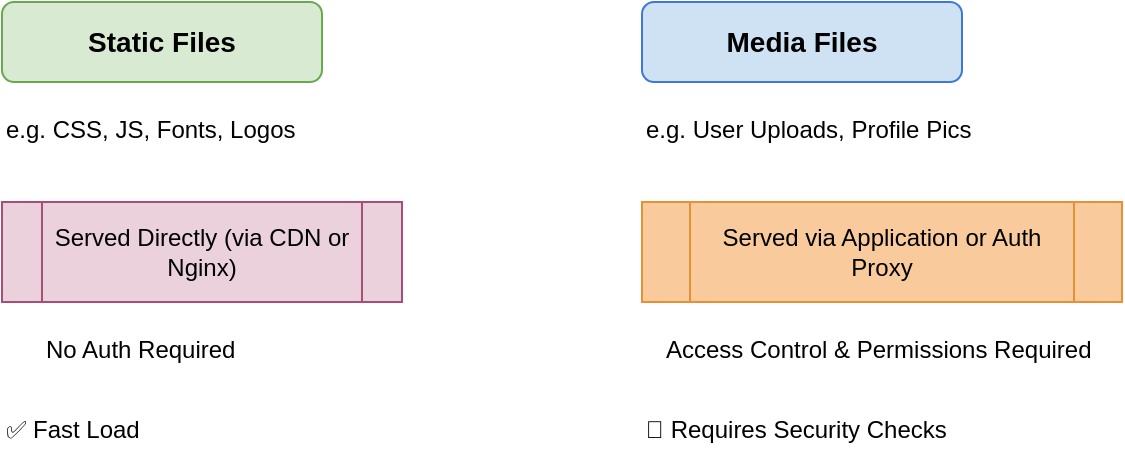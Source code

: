 <mxfile version="27.1.5">
  <diagram name="Static vs Media Files" id="tLDBjAUr47UI0gCJeq7T">
    <mxGraphModel dx="1042" dy="543" grid="1" gridSize="10" guides="1" tooltips="1" connect="1" arrows="1" fold="1" page="1" pageScale="1" pageWidth="827" pageHeight="1169" math="0" shadow="0">
      <root>
        <mxCell id="0" />
        <mxCell id="1" parent="0" />
        <mxCell id="2" value="Static Files" style="rounded=1;whiteSpace=wrap;html=1;fillColor=#D9EAD3;strokeColor=#6AA84F;fontSize=14;fontStyle=1" parent="1" vertex="1">
          <mxGeometry x="80" y="40" width="160" height="40" as="geometry" />
        </mxCell>
        <mxCell id="3" value="e.g. CSS, JS, Fonts, Logos" style="text;html=1;whiteSpace=wrap;fillColor=none;strokeColor=none;" parent="1" vertex="1">
          <mxGeometry x="80" y="90" width="160" height="40" as="geometry" />
        </mxCell>
        <mxCell id="4" value="Served Directly (via CDN or Nginx)" style="shape=process;whiteSpace=wrap;html=1;fillColor=#EAD1DC;strokeColor=#A64D79;" parent="1" vertex="1">
          <mxGeometry x="80" y="140" width="200" height="50" as="geometry" />
        </mxCell>
        <mxCell id="5" value="No Auth Required" style="text;html=1;whiteSpace=wrap;" parent="1" vertex="1">
          <mxGeometry x="100" y="200" width="120" height="30" as="geometry" />
        </mxCell>
        <mxCell id="6" value="Media Files" style="rounded=1;whiteSpace=wrap;html=1;fillColor=#CFE2F3;strokeColor=#3C78D8;fontSize=14;fontStyle=1" parent="1" vertex="1">
          <mxGeometry x="400" y="40" width="160" height="40" as="geometry" />
        </mxCell>
        <mxCell id="7" value="e.g. User Uploads, Profile Pics" style="text;html=1;whiteSpace=wrap;" parent="1" vertex="1">
          <mxGeometry x="400" y="90" width="180" height="40" as="geometry" />
        </mxCell>
        <mxCell id="8" value="Served via Application or Auth Proxy" style="shape=process;whiteSpace=wrap;html=1;fillColor=#F9CB9C;strokeColor=#E69138;" parent="1" vertex="1">
          <mxGeometry x="400" y="140" width="240" height="50" as="geometry" />
        </mxCell>
        <mxCell id="9" value="Access Control &amp; Permissions Required" style="text;html=1;whiteSpace=wrap;" parent="1" vertex="1">
          <mxGeometry x="410" y="200" width="220" height="30" as="geometry" />
        </mxCell>
        <mxCell id="10" style="shape=line;strokeColor=#999999;" parent="1" source="2" target="6" edge="1">
          <mxGeometry relative="1" as="geometry" />
        </mxCell>
        <mxCell id="11" value="✅ Fast Load" style="text;html=1;whiteSpace=wrap;fillColor=none;" parent="1" vertex="1">
          <mxGeometry x="80" y="240" width="100" height="30" as="geometry" />
        </mxCell>
        <mxCell id="12" value="🔐 Requires Security Checks" style="text;html=1;whiteSpace=wrap;fillColor=none;" parent="1" vertex="1">
          <mxGeometry x="400" y="240" width="180" height="30" as="geometry" />
        </mxCell>
      </root>
    </mxGraphModel>
  </diagram>
</mxfile>
